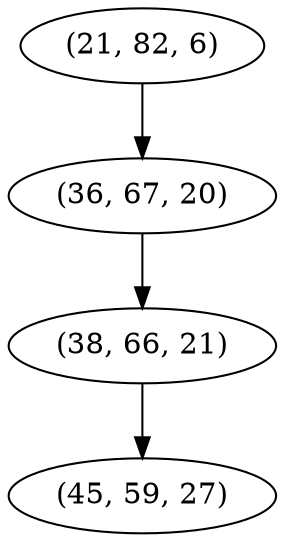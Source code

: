 digraph tree {
    "(21, 82, 6)";
    "(36, 67, 20)";
    "(38, 66, 21)";
    "(45, 59, 27)";
    "(21, 82, 6)" -> "(36, 67, 20)";
    "(36, 67, 20)" -> "(38, 66, 21)";
    "(38, 66, 21)" -> "(45, 59, 27)";
}
